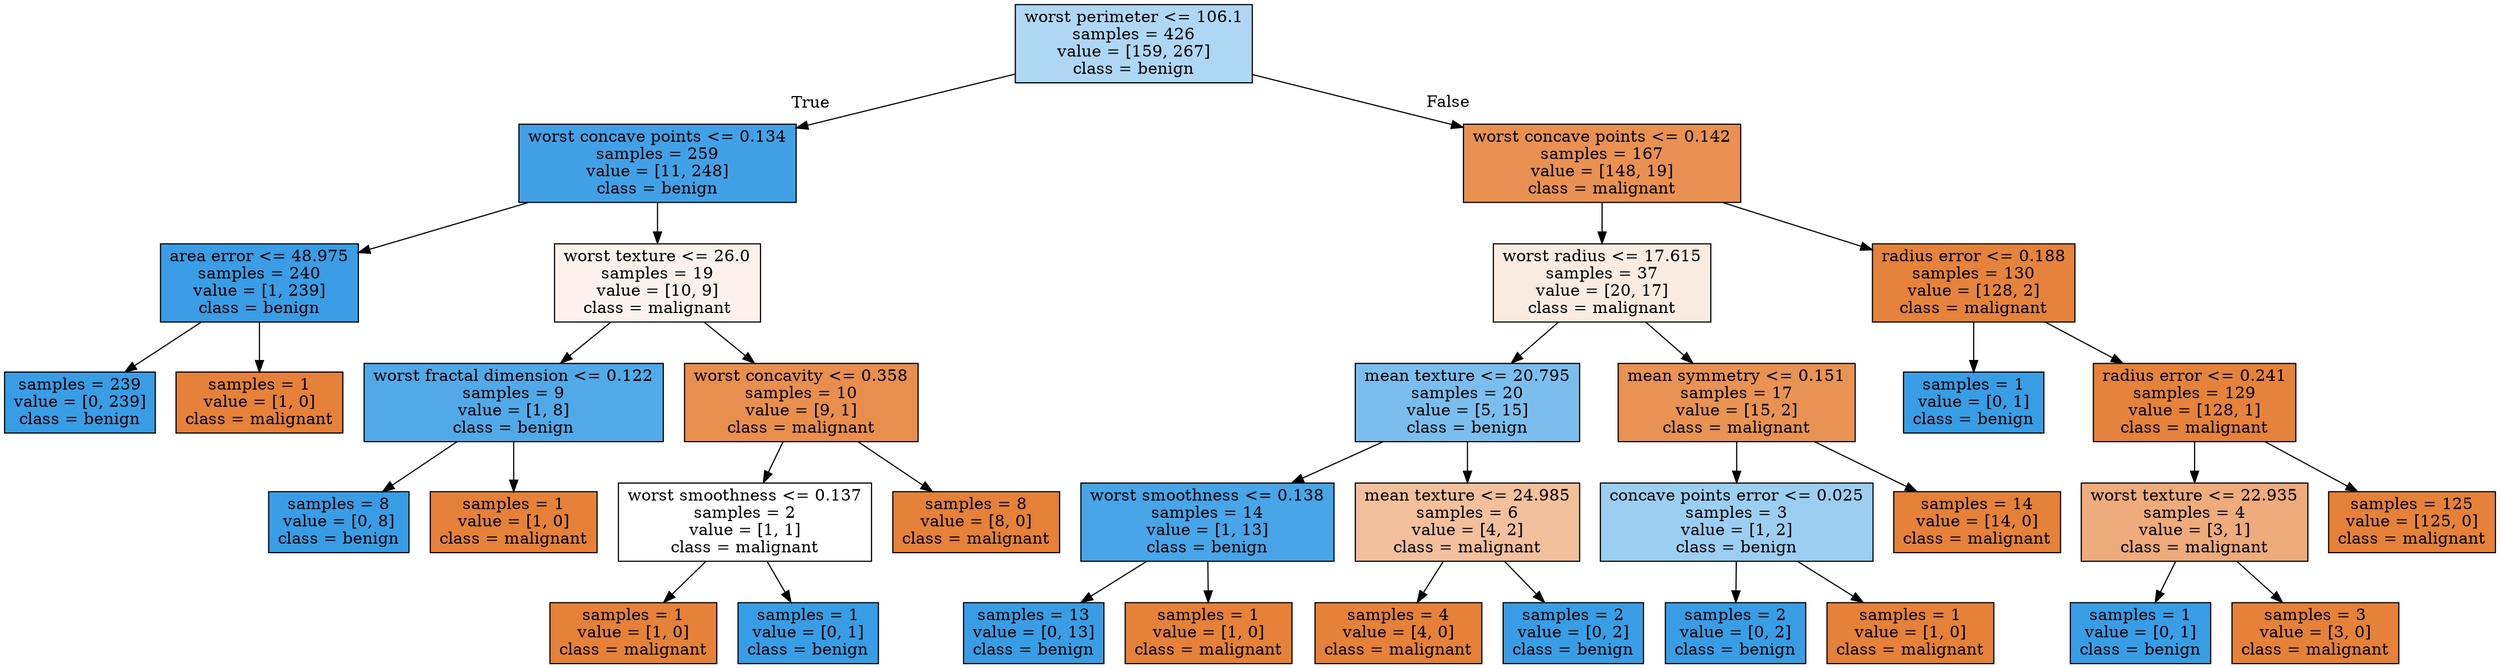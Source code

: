 digraph Tree {
node [shape=box, style="filled", color="black"] ;
0 [label="worst perimeter <= 106.1\nsamples = 426\nvalue = [159, 267]\nclass = benign", fillcolor="#afd7f4"] ;
1 [label="worst concave points <= 0.134\nsamples = 259\nvalue = [11, 248]\nclass = benign", fillcolor="#42a1e6"] ;
0 -> 1 [labeldistance=2.5, labelangle=45, headlabel="True"] ;
2 [label="area error <= 48.975\nsamples = 240\nvalue = [1, 239]\nclass = benign", fillcolor="#3a9de5"] ;
1 -> 2 ;
3 [label="samples = 239\nvalue = [0, 239]\nclass = benign", fillcolor="#399de5"] ;
2 -> 3 ;
4 [label="samples = 1\nvalue = [1, 0]\nclass = malignant", fillcolor="#e58139"] ;
2 -> 4 ;
5 [label="worst texture <= 26.0\nsamples = 19\nvalue = [10, 9]\nclass = malignant", fillcolor="#fcf2eb"] ;
1 -> 5 ;
6 [label="worst fractal dimension <= 0.122\nsamples = 9\nvalue = [1, 8]\nclass = benign", fillcolor="#52a9e8"] ;
5 -> 6 ;
7 [label="samples = 8\nvalue = [0, 8]\nclass = benign", fillcolor="#399de5"] ;
6 -> 7 ;
8 [label="samples = 1\nvalue = [1, 0]\nclass = malignant", fillcolor="#e58139"] ;
6 -> 8 ;
9 [label="worst concavity <= 0.358\nsamples = 10\nvalue = [9, 1]\nclass = malignant", fillcolor="#e88f4f"] ;
5 -> 9 ;
10 [label="worst smoothness <= 0.137\nsamples = 2\nvalue = [1, 1]\nclass = malignant", fillcolor="#ffffff"] ;
9 -> 10 ;
11 [label="samples = 1\nvalue = [1, 0]\nclass = malignant", fillcolor="#e58139"] ;
10 -> 11 ;
12 [label="samples = 1\nvalue = [0, 1]\nclass = benign", fillcolor="#399de5"] ;
10 -> 12 ;
13 [label="samples = 8\nvalue = [8, 0]\nclass = malignant", fillcolor="#e58139"] ;
9 -> 13 ;
14 [label="worst concave points <= 0.142\nsamples = 167\nvalue = [148, 19]\nclass = malignant", fillcolor="#e89152"] ;
0 -> 14 [labeldistance=2.5, labelangle=-45, headlabel="False"] ;
15 [label="worst radius <= 17.615\nsamples = 37\nvalue = [20, 17]\nclass = malignant", fillcolor="#fbece1"] ;
14 -> 15 ;
16 [label="mean texture <= 20.795\nsamples = 20\nvalue = [5, 15]\nclass = benign", fillcolor="#7bbeee"] ;
15 -> 16 ;
17 [label="worst smoothness <= 0.138\nsamples = 14\nvalue = [1, 13]\nclass = benign", fillcolor="#48a5e7"] ;
16 -> 17 ;
18 [label="samples = 13\nvalue = [0, 13]\nclass = benign", fillcolor="#399de5"] ;
17 -> 18 ;
19 [label="samples = 1\nvalue = [1, 0]\nclass = malignant", fillcolor="#e58139"] ;
17 -> 19 ;
20 [label="mean texture <= 24.985\nsamples = 6\nvalue = [4, 2]\nclass = malignant", fillcolor="#f2c09c"] ;
16 -> 20 ;
21 [label="samples = 4\nvalue = [4, 0]\nclass = malignant", fillcolor="#e58139"] ;
20 -> 21 ;
22 [label="samples = 2\nvalue = [0, 2]\nclass = benign", fillcolor="#399de5"] ;
20 -> 22 ;
23 [label="mean symmetry <= 0.151\nsamples = 17\nvalue = [15, 2]\nclass = malignant", fillcolor="#e89253"] ;
15 -> 23 ;
24 [label="concave points error <= 0.025\nsamples = 3\nvalue = [1, 2]\nclass = benign", fillcolor="#9ccef2"] ;
23 -> 24 ;
25 [label="samples = 2\nvalue = [0, 2]\nclass = benign", fillcolor="#399de5"] ;
24 -> 25 ;
26 [label="samples = 1\nvalue = [1, 0]\nclass = malignant", fillcolor="#e58139"] ;
24 -> 26 ;
27 [label="samples = 14\nvalue = [14, 0]\nclass = malignant", fillcolor="#e58139"] ;
23 -> 27 ;
28 [label="radius error <= 0.188\nsamples = 130\nvalue = [128, 2]\nclass = malignant", fillcolor="#e5833c"] ;
14 -> 28 ;
29 [label="samples = 1\nvalue = [0, 1]\nclass = benign", fillcolor="#399de5"] ;
28 -> 29 ;
30 [label="radius error <= 0.241\nsamples = 129\nvalue = [128, 1]\nclass = malignant", fillcolor="#e5823b"] ;
28 -> 30 ;
31 [label="worst texture <= 22.935\nsamples = 4\nvalue = [3, 1]\nclass = malignant", fillcolor="#eeab7b"] ;
30 -> 31 ;
32 [label="samples = 1\nvalue = [0, 1]\nclass = benign", fillcolor="#399de5"] ;
31 -> 32 ;
33 [label="samples = 3\nvalue = [3, 0]\nclass = malignant", fillcolor="#e58139"] ;
31 -> 33 ;
34 [label="samples = 125\nvalue = [125, 0]\nclass = malignant", fillcolor="#e58139"] ;
30 -> 34 ;
}